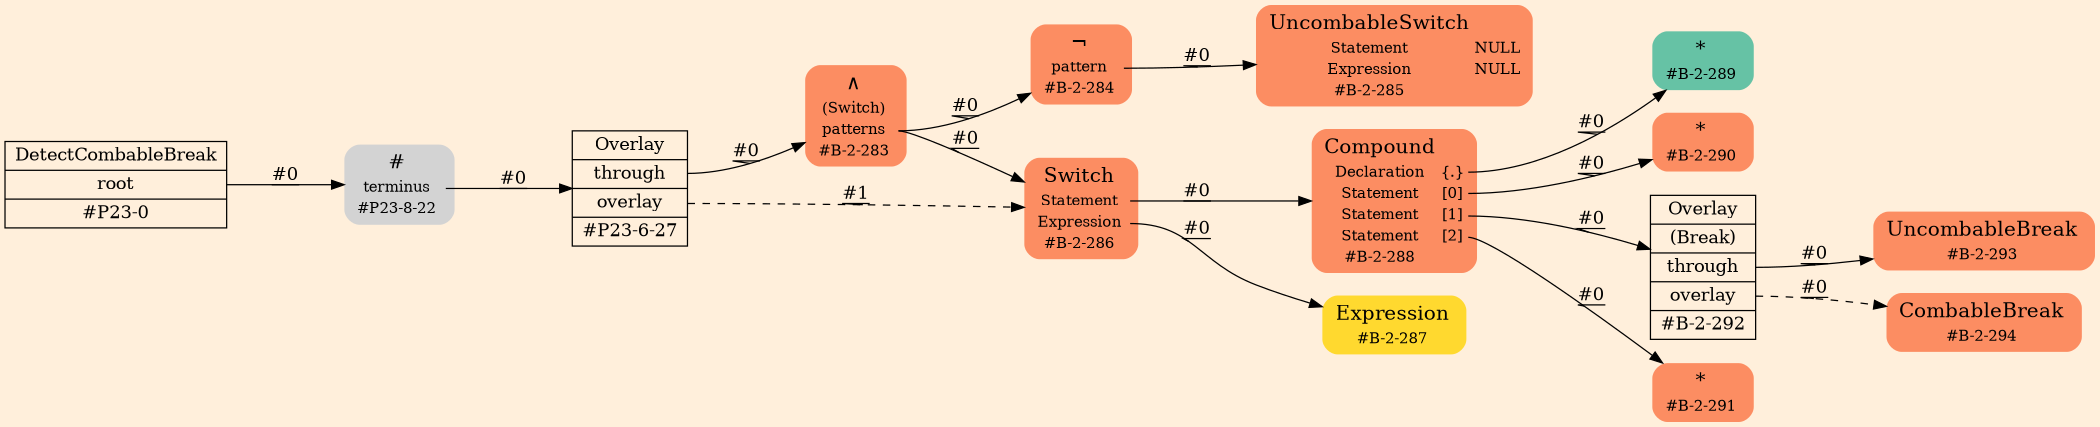 digraph Inferno {
graph [
rankdir = "LR"
ranksep = 1.0
size = "14,20"
bgcolor = antiquewhite1
];
node [
];
"CR#P23-0" [
shape = "record"
fillcolor = "transparent"
label = "<fixed> DetectCombableBreak | <port0> root | <port1> #P23-0"
style = "filled"
fontsize = "14"
fillcolor = antiquewhite1
];
"#P23-8-22" [
shape = "plaintext"
label = <<TABLE BORDER="0" CELLBORDER="0" CELLSPACING="0">
 <TR>
  <TD><FONT POINT-SIZE="16.0">#</FONT></TD>
  <TD></TD>
 </TR>
 <TR>
  <TD>terminus</TD>
  <TD PORT="port0"></TD>
 </TR>
 <TR>
  <TD>#P23-8-22</TD>
  <TD PORT="port1"></TD>
 </TR>
</TABLE>>
style = "rounded,filled"
fontsize = "12"
];
"#P23-6-27" [
shape = "record"
label = "<fixed> Overlay | <port0> through | <port1> overlay | <port2> #P23-6-27"
style = "filled"
fontsize = "14"
fillcolor = antiquewhite1
];
"#B-2-283" [
shape = "plaintext"
fillcolor = "/set28/2"
label = <<TABLE BORDER="0" CELLBORDER="0" CELLSPACING="0">
 <TR>
  <TD><FONT POINT-SIZE="16.0">∧</FONT></TD>
  <TD></TD>
 </TR>
 <TR>
  <TD>(Switch)</TD>
  <TD PORT="port0"></TD>
 </TR>
 <TR>
  <TD>patterns</TD>
  <TD PORT="port1"></TD>
 </TR>
 <TR>
  <TD>#B-2-283</TD>
  <TD PORT="port2"></TD>
 </TR>
</TABLE>>
style = "rounded,filled"
fontsize = "12"
];
"#B-2-284" [
shape = "plaintext"
fillcolor = "/set28/2"
label = <<TABLE BORDER="0" CELLBORDER="0" CELLSPACING="0">
 <TR>
  <TD><FONT POINT-SIZE="16.0">¬</FONT></TD>
  <TD></TD>
 </TR>
 <TR>
  <TD>pattern</TD>
  <TD PORT="port0"></TD>
 </TR>
 <TR>
  <TD>#B-2-284</TD>
  <TD PORT="port1"></TD>
 </TR>
</TABLE>>
style = "rounded,filled"
fontsize = "12"
];
"#B-2-285" [
shape = "plaintext"
fillcolor = "/set28/2"
label = <<TABLE BORDER="0" CELLBORDER="0" CELLSPACING="0">
 <TR>
  <TD><FONT POINT-SIZE="16.0">UncombableSwitch</FONT></TD>
  <TD></TD>
 </TR>
 <TR>
  <TD>Statement</TD>
  <TD PORT="port0">NULL</TD>
 </TR>
 <TR>
  <TD>Expression</TD>
  <TD PORT="port1">NULL</TD>
 </TR>
 <TR>
  <TD>#B-2-285</TD>
  <TD PORT="port2"></TD>
 </TR>
</TABLE>>
style = "rounded,filled"
fontsize = "12"
];
"#B-2-286" [
shape = "plaintext"
fillcolor = "/set28/2"
label = <<TABLE BORDER="0" CELLBORDER="0" CELLSPACING="0">
 <TR>
  <TD><FONT POINT-SIZE="16.0">Switch</FONT></TD>
  <TD></TD>
 </TR>
 <TR>
  <TD>Statement</TD>
  <TD PORT="port0"></TD>
 </TR>
 <TR>
  <TD>Expression</TD>
  <TD PORT="port1"></TD>
 </TR>
 <TR>
  <TD>#B-2-286</TD>
  <TD PORT="port2"></TD>
 </TR>
</TABLE>>
style = "rounded,filled"
fontsize = "12"
];
"#B-2-288" [
shape = "plaintext"
fillcolor = "/set28/2"
label = <<TABLE BORDER="0" CELLBORDER="0" CELLSPACING="0">
 <TR>
  <TD><FONT POINT-SIZE="16.0">Compound</FONT></TD>
  <TD></TD>
 </TR>
 <TR>
  <TD>Declaration</TD>
  <TD PORT="port0">{.}</TD>
 </TR>
 <TR>
  <TD>Statement</TD>
  <TD PORT="port1">[0]</TD>
 </TR>
 <TR>
  <TD>Statement</TD>
  <TD PORT="port2">[1]</TD>
 </TR>
 <TR>
  <TD>Statement</TD>
  <TD PORT="port3">[2]</TD>
 </TR>
 <TR>
  <TD>#B-2-288</TD>
  <TD PORT="port4"></TD>
 </TR>
</TABLE>>
style = "rounded,filled"
fontsize = "12"
];
"#B-2-289" [
shape = "plaintext"
fillcolor = "/set28/1"
label = <<TABLE BORDER="0" CELLBORDER="0" CELLSPACING="0">
 <TR>
  <TD><FONT POINT-SIZE="16.0">*</FONT></TD>
  <TD></TD>
 </TR>
 <TR>
  <TD>#B-2-289</TD>
  <TD PORT="port0"></TD>
 </TR>
</TABLE>>
style = "rounded,filled"
fontsize = "12"
];
"#B-2-290" [
shape = "plaintext"
fillcolor = "/set28/2"
label = <<TABLE BORDER="0" CELLBORDER="0" CELLSPACING="0">
 <TR>
  <TD><FONT POINT-SIZE="16.0">*</FONT></TD>
  <TD></TD>
 </TR>
 <TR>
  <TD>#B-2-290</TD>
  <TD PORT="port0"></TD>
 </TR>
</TABLE>>
style = "rounded,filled"
fontsize = "12"
];
"#B-2-292" [
shape = "record"
fillcolor = "/set28/2"
label = "<fixed> Overlay | <port0> (Break) | <port1> through | <port2> overlay | <port3> #B-2-292"
style = "filled"
fontsize = "14"
fillcolor = antiquewhite1
];
"#B-2-293" [
shape = "plaintext"
fillcolor = "/set28/2"
label = <<TABLE BORDER="0" CELLBORDER="0" CELLSPACING="0">
 <TR>
  <TD><FONT POINT-SIZE="16.0">UncombableBreak</FONT></TD>
  <TD></TD>
 </TR>
 <TR>
  <TD>#B-2-293</TD>
  <TD PORT="port0"></TD>
 </TR>
</TABLE>>
style = "rounded,filled"
fontsize = "12"
];
"#B-2-294" [
shape = "plaintext"
fillcolor = "/set28/2"
label = <<TABLE BORDER="0" CELLBORDER="0" CELLSPACING="0">
 <TR>
  <TD><FONT POINT-SIZE="16.0">CombableBreak</FONT></TD>
  <TD></TD>
 </TR>
 <TR>
  <TD>#B-2-294</TD>
  <TD PORT="port0"></TD>
 </TR>
</TABLE>>
style = "rounded,filled"
fontsize = "12"
];
"#B-2-291" [
shape = "plaintext"
fillcolor = "/set28/2"
label = <<TABLE BORDER="0" CELLBORDER="0" CELLSPACING="0">
 <TR>
  <TD><FONT POINT-SIZE="16.0">*</FONT></TD>
  <TD></TD>
 </TR>
 <TR>
  <TD>#B-2-291</TD>
  <TD PORT="port0"></TD>
 </TR>
</TABLE>>
style = "rounded,filled"
fontsize = "12"
];
"#B-2-287" [
shape = "plaintext"
fillcolor = "/set28/6"
label = <<TABLE BORDER="0" CELLBORDER="0" CELLSPACING="0">
 <TR>
  <TD><FONT POINT-SIZE="16.0">Expression</FONT></TD>
  <TD></TD>
 </TR>
 <TR>
  <TD>#B-2-287</TD>
  <TD PORT="port0"></TD>
 </TR>
</TABLE>>
style = "rounded,filled"
fontsize = "12"
];
"CR#P23-0":port0 -> "#P23-8-22" [style="solid"
label = "#0"
decorate = true
];
"#P23-8-22":port0 -> "#P23-6-27" [style="solid"
label = "#0"
decorate = true
];
"#P23-6-27":port0 -> "#B-2-283" [style="solid"
label = "#0"
decorate = true
];
"#P23-6-27":port1 -> "#B-2-286" [style="dashed"
label = "#1"
decorate = true
];
"#B-2-283":port1 -> "#B-2-284" [style="solid"
label = "#0"
decorate = true
];
"#B-2-283":port1 -> "#B-2-286" [style="solid"
label = "#0"
decorate = true
];
"#B-2-284":port0 -> "#B-2-285" [style="solid"
label = "#0"
decorate = true
];
"#B-2-286":port0 -> "#B-2-288" [style="solid"
label = "#0"
decorate = true
];
"#B-2-286":port1 -> "#B-2-287" [style="solid"
label = "#0"
decorate = true
];
"#B-2-288":port0 -> "#B-2-289" [style="solid"
label = "#0"
decorate = true
];
"#B-2-288":port1 -> "#B-2-290" [style="solid"
label = "#0"
decorate = true
];
"#B-2-288":port2 -> "#B-2-292" [style="solid"
label = "#0"
decorate = true
];
"#B-2-288":port3 -> "#B-2-291" [style="solid"
label = "#0"
decorate = true
];
"#B-2-292":port1 -> "#B-2-293" [style="solid"
label = "#0"
decorate = true
];
"#B-2-292":port2 -> "#B-2-294" [style="dashed"
label = "#0"
decorate = true
];
}
